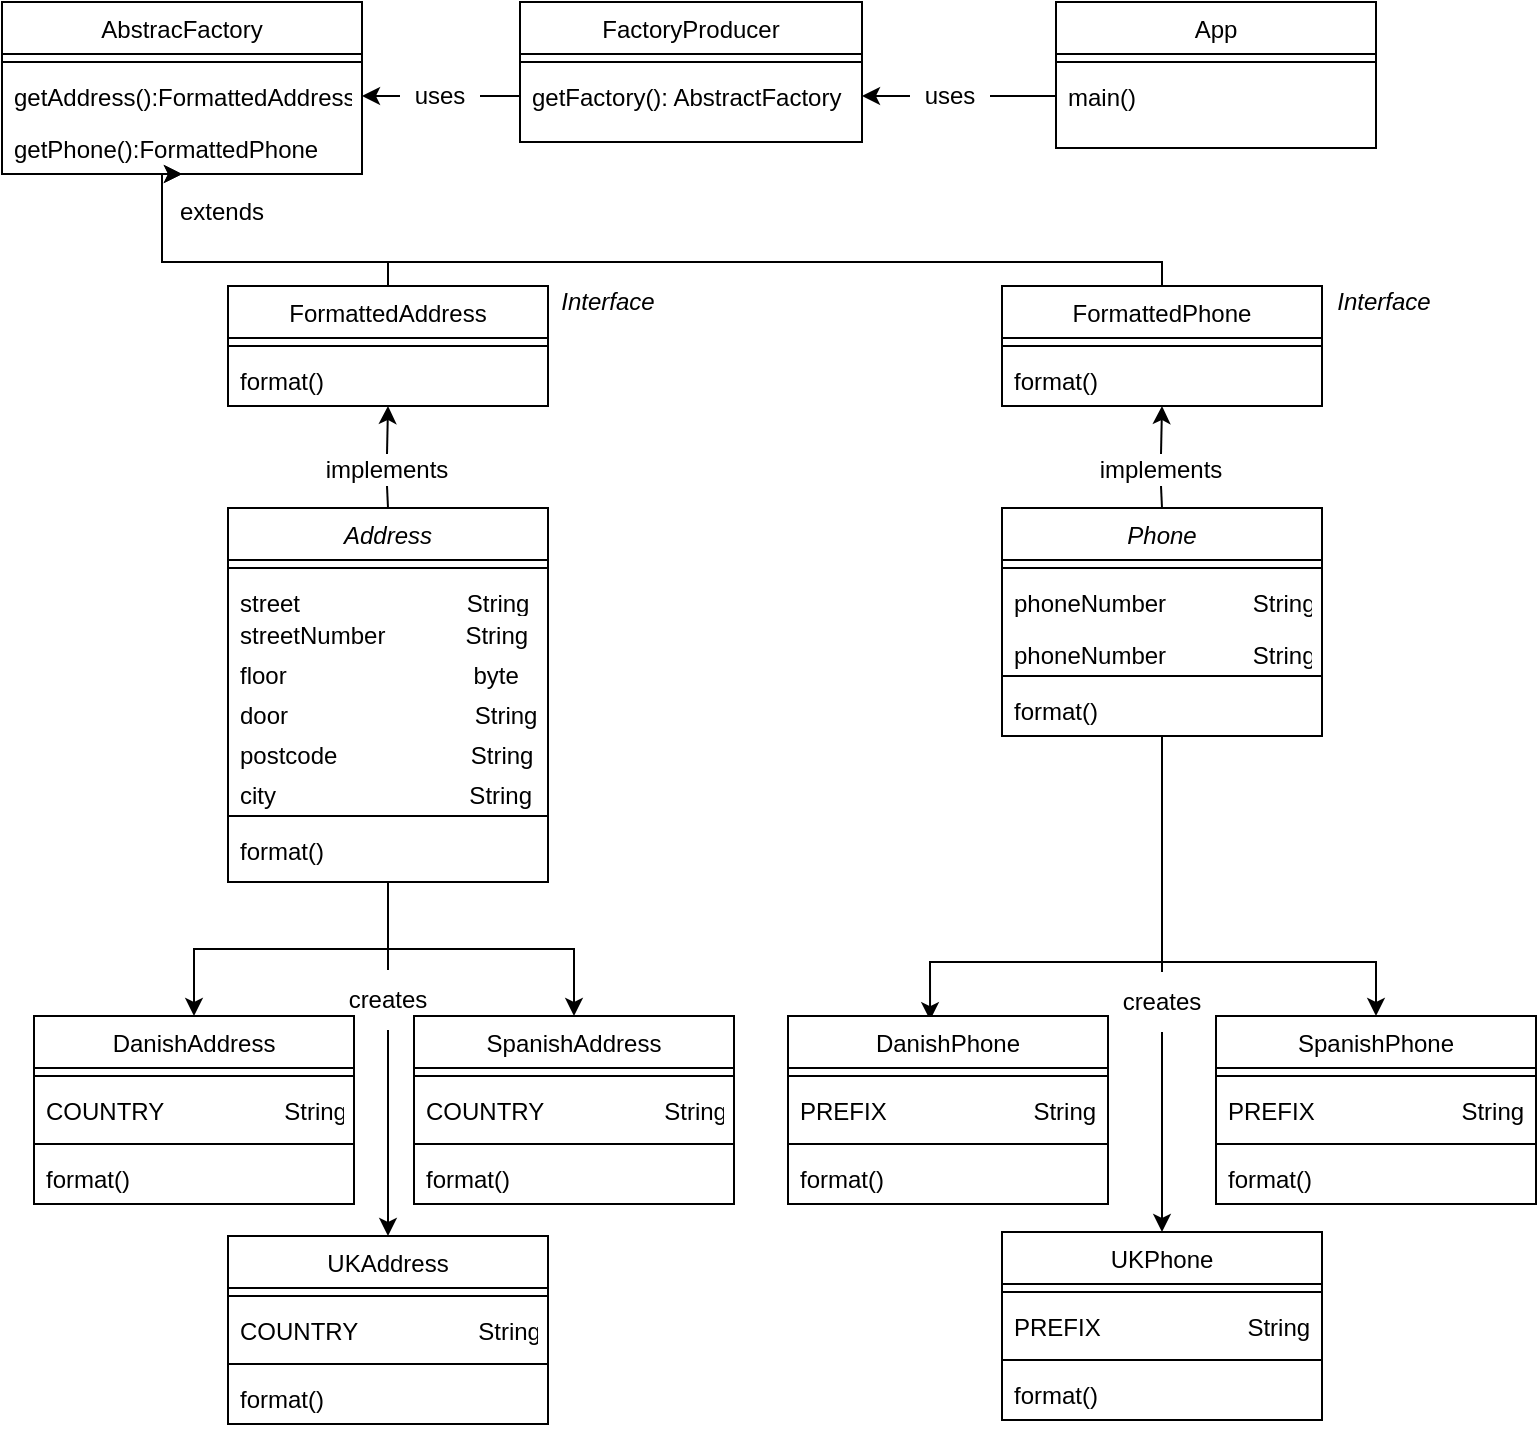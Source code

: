 <mxfile version="20.8.16" type="github">
  <diagram id="C5RBs43oDa-KdzZeNtuy" name="Page-1">
    <mxGraphModel dx="1290" dy="558" grid="1" gridSize="10" guides="1" tooltips="1" connect="1" arrows="1" fold="1" page="1" pageScale="1" pageWidth="827" pageHeight="1169" math="0" shadow="0">
      <root>
        <mxCell id="WIyWlLk6GJQsqaUBKTNV-0" />
        <mxCell id="WIyWlLk6GJQsqaUBKTNV-1" parent="WIyWlLk6GJQsqaUBKTNV-0" />
        <mxCell id="VVdbCTvKFLDNItmU_3aM-0" style="edgeStyle=orthogonalEdgeStyle;rounded=0;orthogonalLoop=1;jettySize=auto;html=1;exitX=0.5;exitY=0;exitDx=0;exitDy=0;entryX=0.5;entryY=1;entryDx=0;entryDy=0;startArrow=none;" edge="1" parent="WIyWlLk6GJQsqaUBKTNV-1" source="N0Rr1833bAhoFShl_62G-178" target="N0Rr1833bAhoFShl_62G-128">
          <mxGeometry relative="1" as="geometry" />
        </mxCell>
        <mxCell id="VVdbCTvKFLDNItmU_3aM-15" style="edgeStyle=orthogonalEdgeStyle;rounded=0;orthogonalLoop=1;jettySize=auto;html=1;exitX=0.5;exitY=1;exitDx=0;exitDy=0;entryX=0.5;entryY=0;entryDx=0;entryDy=0;" edge="1" parent="WIyWlLk6GJQsqaUBKTNV-1" source="zkfFHV4jXpPFQw0GAbJ--0" target="N0Rr1833bAhoFShl_62G-11">
          <mxGeometry relative="1" as="geometry" />
        </mxCell>
        <mxCell id="VVdbCTvKFLDNItmU_3aM-16" style="edgeStyle=orthogonalEdgeStyle;rounded=0;orthogonalLoop=1;jettySize=auto;html=1;exitX=0.5;exitY=1;exitDx=0;exitDy=0;entryX=0.5;entryY=0;entryDx=0;entryDy=0;startArrow=none;" edge="1" parent="WIyWlLk6GJQsqaUBKTNV-1" source="VVdbCTvKFLDNItmU_3aM-19" target="N0Rr1833bAhoFShl_62G-14">
          <mxGeometry relative="1" as="geometry" />
        </mxCell>
        <mxCell id="VVdbCTvKFLDNItmU_3aM-18" style="edgeStyle=orthogonalEdgeStyle;rounded=0;orthogonalLoop=1;jettySize=auto;html=1;exitX=0.5;exitY=1;exitDx=0;exitDy=0;entryX=0.5;entryY=0;entryDx=0;entryDy=0;" edge="1" parent="WIyWlLk6GJQsqaUBKTNV-1" source="zkfFHV4jXpPFQw0GAbJ--0" target="zkfFHV4jXpPFQw0GAbJ--6">
          <mxGeometry relative="1" as="geometry" />
        </mxCell>
        <mxCell id="zkfFHV4jXpPFQw0GAbJ--0" value="Address" style="swimlane;fontStyle=2;align=center;verticalAlign=top;childLayout=stackLayout;horizontal=1;startSize=26;horizontalStack=0;resizeParent=1;resizeLast=0;collapsible=1;marginBottom=0;rounded=0;shadow=0;strokeWidth=1;" parent="WIyWlLk6GJQsqaUBKTNV-1" vertex="1">
          <mxGeometry x="133" y="483" width="160" height="187" as="geometry">
            <mxRectangle x="230" y="140" width="160" height="26" as="alternateBounds" />
          </mxGeometry>
        </mxCell>
        <mxCell id="zkfFHV4jXpPFQw0GAbJ--4" value="" style="line;html=1;strokeWidth=1;align=left;verticalAlign=middle;spacingTop=-1;spacingLeft=3;spacingRight=3;rotatable=0;labelPosition=right;points=[];portConstraint=eastwest;" parent="zkfFHV4jXpPFQw0GAbJ--0" vertex="1">
          <mxGeometry y="26" width="160" height="8" as="geometry" />
        </mxCell>
        <mxCell id="N0Rr1833bAhoFShl_62G-4" value="street                         String" style="text;align=left;verticalAlign=top;spacingLeft=4;spacingRight=4;overflow=hidden;rotatable=0;points=[[0,0.5],[1,0.5]];portConstraint=eastwest;" parent="zkfFHV4jXpPFQw0GAbJ--0" vertex="1">
          <mxGeometry y="34" width="160" height="16" as="geometry" />
        </mxCell>
        <mxCell id="N0Rr1833bAhoFShl_62G-5" value="streetNumber            String" style="text;align=left;verticalAlign=top;spacingLeft=4;spacingRight=4;overflow=hidden;rotatable=0;points=[[0,0.5],[1,0.5]];portConstraint=eastwest;rounded=0;shadow=0;html=0;" parent="zkfFHV4jXpPFQw0GAbJ--0" vertex="1">
          <mxGeometry y="50" width="160" height="20" as="geometry" />
        </mxCell>
        <mxCell id="N0Rr1833bAhoFShl_62G-6" value="floor                            byte" style="text;align=left;verticalAlign=top;spacingLeft=4;spacingRight=4;overflow=hidden;rotatable=0;points=[[0,0.5],[1,0.5]];portConstraint=eastwest;rounded=0;shadow=0;html=0;" parent="zkfFHV4jXpPFQw0GAbJ--0" vertex="1">
          <mxGeometry y="70" width="160" height="20" as="geometry" />
        </mxCell>
        <mxCell id="N0Rr1833bAhoFShl_62G-7" value="door                            String" style="text;align=left;verticalAlign=top;spacingLeft=4;spacingRight=4;overflow=hidden;rotatable=0;points=[[0,0.5],[1,0.5]];portConstraint=eastwest;rounded=0;shadow=0;html=0;" parent="zkfFHV4jXpPFQw0GAbJ--0" vertex="1">
          <mxGeometry y="90" width="160" height="20" as="geometry" />
        </mxCell>
        <mxCell id="N0Rr1833bAhoFShl_62G-8" value="postcode                    String" style="text;align=left;verticalAlign=top;spacingLeft=4;spacingRight=4;overflow=hidden;rotatable=0;points=[[0,0.5],[1,0.5]];portConstraint=eastwest;rounded=0;shadow=0;html=0;" parent="zkfFHV4jXpPFQw0GAbJ--0" vertex="1">
          <mxGeometry y="110" width="160" height="20" as="geometry" />
        </mxCell>
        <mxCell id="N0Rr1833bAhoFShl_62G-3" value="city                             String" style="text;align=left;verticalAlign=top;spacingLeft=4;spacingRight=4;overflow=hidden;rotatable=0;points=[[0,0.5],[1,0.5]];portConstraint=eastwest;rounded=0;shadow=0;html=0;" parent="zkfFHV4jXpPFQw0GAbJ--0" vertex="1">
          <mxGeometry y="130" width="160" height="20" as="geometry" />
        </mxCell>
        <mxCell id="N0Rr1833bAhoFShl_62G-144" value="" style="line;strokeWidth=1;fillColor=none;align=left;verticalAlign=middle;spacingTop=-1;spacingLeft=3;spacingRight=3;rotatable=0;labelPosition=right;points=[];portConstraint=eastwest;strokeColor=inherit;rounded=0;shadow=0;fontFamily=Helvetica;fontSize=12;fontColor=default;startSize=26;" parent="zkfFHV4jXpPFQw0GAbJ--0" vertex="1">
          <mxGeometry y="150" width="160" height="8" as="geometry" />
        </mxCell>
        <mxCell id="VVdbCTvKFLDNItmU_3aM-33" value="format()" style="text;align=left;verticalAlign=top;spacingLeft=4;spacingRight=4;overflow=hidden;rotatable=0;points=[[0,0.5],[1,0.5]];portConstraint=eastwest;rounded=0;shadow=0;html=0;" vertex="1" parent="zkfFHV4jXpPFQw0GAbJ--0">
          <mxGeometry y="158" width="160" height="26" as="geometry" />
        </mxCell>
        <mxCell id="zkfFHV4jXpPFQw0GAbJ--6" value="DanishAddress" style="swimlane;fontStyle=0;align=center;verticalAlign=top;childLayout=stackLayout;horizontal=1;startSize=26;horizontalStack=0;resizeParent=1;resizeLast=0;collapsible=1;marginBottom=0;rounded=0;shadow=0;strokeWidth=1;" parent="WIyWlLk6GJQsqaUBKTNV-1" vertex="1">
          <mxGeometry x="36" y="737" width="160" height="94" as="geometry">
            <mxRectangle x="130" y="380" width="160" height="26" as="alternateBounds" />
          </mxGeometry>
        </mxCell>
        <mxCell id="zkfFHV4jXpPFQw0GAbJ--9" value="" style="line;html=1;strokeWidth=1;align=left;verticalAlign=middle;spacingTop=-1;spacingLeft=3;spacingRight=3;rotatable=0;labelPosition=right;points=[];portConstraint=eastwest;" parent="zkfFHV4jXpPFQw0GAbJ--6" vertex="1">
          <mxGeometry y="26" width="160" height="8" as="geometry" />
        </mxCell>
        <mxCell id="N0Rr1833bAhoFShl_62G-9" value="COUNTRY                  String" style="text;align=left;verticalAlign=top;spacingLeft=4;spacingRight=4;overflow=hidden;rotatable=0;points=[[0,0.5],[1,0.5]];portConstraint=eastwest;rounded=0;shadow=0;html=0;" parent="zkfFHV4jXpPFQw0GAbJ--6" vertex="1">
          <mxGeometry y="34" width="160" height="26" as="geometry" />
        </mxCell>
        <mxCell id="N0Rr1833bAhoFShl_62G-145" value="" style="line;strokeWidth=1;fillColor=none;align=left;verticalAlign=middle;spacingTop=-1;spacingLeft=3;spacingRight=3;rotatable=0;labelPosition=right;points=[];portConstraint=eastwest;strokeColor=inherit;rounded=0;shadow=0;fontFamily=Helvetica;fontSize=12;fontColor=default;startSize=26;" parent="zkfFHV4jXpPFQw0GAbJ--6" vertex="1">
          <mxGeometry y="60" width="160" height="8" as="geometry" />
        </mxCell>
        <mxCell id="VVdbCTvKFLDNItmU_3aM-21" value="format()" style="text;align=left;verticalAlign=top;spacingLeft=4;spacingRight=4;overflow=hidden;rotatable=0;points=[[0,0.5],[1,0.5]];portConstraint=eastwest;rounded=0;shadow=0;html=0;" vertex="1" parent="zkfFHV4jXpPFQw0GAbJ--6">
          <mxGeometry y="68" width="160" height="26" as="geometry" />
        </mxCell>
        <mxCell id="N0Rr1833bAhoFShl_62G-11" value="SpanishAddress" style="swimlane;fontStyle=0;align=center;verticalAlign=top;childLayout=stackLayout;horizontal=1;startSize=26;horizontalStack=0;resizeParent=1;resizeLast=0;collapsible=1;marginBottom=0;rounded=0;shadow=0;strokeWidth=1;" parent="WIyWlLk6GJQsqaUBKTNV-1" vertex="1">
          <mxGeometry x="226" y="737" width="160" height="94" as="geometry">
            <mxRectangle x="130" y="380" width="160" height="26" as="alternateBounds" />
          </mxGeometry>
        </mxCell>
        <mxCell id="N0Rr1833bAhoFShl_62G-12" value="" style="line;html=1;strokeWidth=1;align=left;verticalAlign=middle;spacingTop=-1;spacingLeft=3;spacingRight=3;rotatable=0;labelPosition=right;points=[];portConstraint=eastwest;" parent="N0Rr1833bAhoFShl_62G-11" vertex="1">
          <mxGeometry y="26" width="160" height="8" as="geometry" />
        </mxCell>
        <mxCell id="N0Rr1833bAhoFShl_62G-13" value="COUNTRY                  String" style="text;align=left;verticalAlign=top;spacingLeft=4;spacingRight=4;overflow=hidden;rotatable=0;points=[[0,0.5],[1,0.5]];portConstraint=eastwest;rounded=0;shadow=0;html=0;" parent="N0Rr1833bAhoFShl_62G-11" vertex="1">
          <mxGeometry y="34" width="160" height="26" as="geometry" />
        </mxCell>
        <mxCell id="N0Rr1833bAhoFShl_62G-147" value="" style="line;strokeWidth=1;fillColor=none;align=left;verticalAlign=middle;spacingTop=-1;spacingLeft=3;spacingRight=3;rotatable=0;labelPosition=right;points=[];portConstraint=eastwest;strokeColor=inherit;rounded=0;shadow=0;fontFamily=Helvetica;fontSize=12;fontColor=default;startSize=26;" parent="N0Rr1833bAhoFShl_62G-11" vertex="1">
          <mxGeometry y="60" width="160" height="8" as="geometry" />
        </mxCell>
        <mxCell id="VVdbCTvKFLDNItmU_3aM-29" value="format()" style="text;align=left;verticalAlign=top;spacingLeft=4;spacingRight=4;overflow=hidden;rotatable=0;points=[[0,0.5],[1,0.5]];portConstraint=eastwest;rounded=0;shadow=0;html=0;" vertex="1" parent="N0Rr1833bAhoFShl_62G-11">
          <mxGeometry y="68" width="160" height="26" as="geometry" />
        </mxCell>
        <mxCell id="N0Rr1833bAhoFShl_62G-14" value="UKAddress" style="swimlane;fontStyle=0;align=center;verticalAlign=top;childLayout=stackLayout;horizontal=1;startSize=26;horizontalStack=0;resizeParent=1;resizeLast=0;collapsible=1;marginBottom=0;rounded=0;shadow=0;strokeWidth=1;" parent="WIyWlLk6GJQsqaUBKTNV-1" vertex="1">
          <mxGeometry x="133" y="847" width="160" height="94" as="geometry">
            <mxRectangle x="130" y="380" width="160" height="26" as="alternateBounds" />
          </mxGeometry>
        </mxCell>
        <mxCell id="N0Rr1833bAhoFShl_62G-15" value="" style="line;html=1;strokeWidth=1;align=left;verticalAlign=middle;spacingTop=-1;spacingLeft=3;spacingRight=3;rotatable=0;labelPosition=right;points=[];portConstraint=eastwest;" parent="N0Rr1833bAhoFShl_62G-14" vertex="1">
          <mxGeometry y="26" width="160" height="8" as="geometry" />
        </mxCell>
        <mxCell id="N0Rr1833bAhoFShl_62G-16" value="COUNTRY                  String" style="text;align=left;verticalAlign=top;spacingLeft=4;spacingRight=4;overflow=hidden;rotatable=0;points=[[0,0.5],[1,0.5]];portConstraint=eastwest;rounded=0;shadow=0;html=0;" parent="N0Rr1833bAhoFShl_62G-14" vertex="1">
          <mxGeometry y="34" width="160" height="26" as="geometry" />
        </mxCell>
        <mxCell id="N0Rr1833bAhoFShl_62G-146" value="" style="line;strokeWidth=1;fillColor=none;align=left;verticalAlign=middle;spacingTop=-1;spacingLeft=3;spacingRight=3;rotatable=0;labelPosition=right;points=[];portConstraint=eastwest;strokeColor=inherit;rounded=0;shadow=0;fontFamily=Helvetica;fontSize=12;fontColor=default;startSize=26;" parent="N0Rr1833bAhoFShl_62G-14" vertex="1">
          <mxGeometry y="60" width="160" height="8" as="geometry" />
        </mxCell>
        <mxCell id="VVdbCTvKFLDNItmU_3aM-28" value="format()" style="text;align=left;verticalAlign=top;spacingLeft=4;spacingRight=4;overflow=hidden;rotatable=0;points=[[0,0.5],[1,0.5]];portConstraint=eastwest;rounded=0;shadow=0;html=0;" vertex="1" parent="N0Rr1833bAhoFShl_62G-14">
          <mxGeometry y="68" width="160" height="26" as="geometry" />
        </mxCell>
        <mxCell id="VVdbCTvKFLDNItmU_3aM-4" style="edgeStyle=orthogonalEdgeStyle;rounded=0;orthogonalLoop=1;jettySize=auto;html=1;exitX=0.5;exitY=0;exitDx=0;exitDy=0;entryX=0.5;entryY=1;entryDx=0;entryDy=0;startArrow=none;" edge="1" parent="WIyWlLk6GJQsqaUBKTNV-1" source="VVdbCTvKFLDNItmU_3aM-3" target="N0Rr1833bAhoFShl_62G-132">
          <mxGeometry relative="1" as="geometry" />
        </mxCell>
        <mxCell id="VVdbCTvKFLDNItmU_3aM-7" style="edgeStyle=orthogonalEdgeStyle;rounded=0;orthogonalLoop=1;jettySize=auto;html=1;exitX=0.5;exitY=1;exitDx=0;exitDy=0;entryX=0.5;entryY=0;entryDx=0;entryDy=0;" edge="1" parent="WIyWlLk6GJQsqaUBKTNV-1" source="N0Rr1833bAhoFShl_62G-18" target="N0Rr1833bAhoFShl_62G-31">
          <mxGeometry relative="1" as="geometry">
            <Array as="points">
              <mxPoint x="600" y="710" />
              <mxPoint x="707" y="710" />
            </Array>
          </mxGeometry>
        </mxCell>
        <mxCell id="VVdbCTvKFLDNItmU_3aM-11" style="edgeStyle=orthogonalEdgeStyle;rounded=0;orthogonalLoop=1;jettySize=auto;html=1;exitX=0.5;exitY=1;exitDx=0;exitDy=0;entryX=0.5;entryY=0;entryDx=0;entryDy=0;startArrow=none;" edge="1" parent="WIyWlLk6GJQsqaUBKTNV-1" source="VVdbCTvKFLDNItmU_3aM-13" target="N0Rr1833bAhoFShl_62G-34">
          <mxGeometry relative="1" as="geometry" />
        </mxCell>
        <mxCell id="VVdbCTvKFLDNItmU_3aM-12" style="edgeStyle=orthogonalEdgeStyle;rounded=0;orthogonalLoop=1;jettySize=auto;html=1;exitX=0.5;exitY=1;exitDx=0;exitDy=0;entryX=0.444;entryY=0.022;entryDx=0;entryDy=0;entryPerimeter=0;" edge="1" parent="WIyWlLk6GJQsqaUBKTNV-1" source="N0Rr1833bAhoFShl_62G-18" target="N0Rr1833bAhoFShl_62G-26">
          <mxGeometry relative="1" as="geometry">
            <Array as="points">
              <mxPoint x="600" y="710" />
              <mxPoint x="484" y="710" />
            </Array>
          </mxGeometry>
        </mxCell>
        <mxCell id="N0Rr1833bAhoFShl_62G-18" value="Phone" style="swimlane;fontStyle=2;align=center;verticalAlign=top;childLayout=stackLayout;horizontal=1;startSize=26;horizontalStack=0;resizeParent=1;resizeLast=0;collapsible=1;marginBottom=0;rounded=0;shadow=0;strokeWidth=1;" parent="WIyWlLk6GJQsqaUBKTNV-1" vertex="1">
          <mxGeometry x="520" y="483" width="160" height="114" as="geometry">
            <mxRectangle x="230" y="140" width="160" height="26" as="alternateBounds" />
          </mxGeometry>
        </mxCell>
        <mxCell id="N0Rr1833bAhoFShl_62G-19" value="" style="line;html=1;strokeWidth=1;align=left;verticalAlign=middle;spacingTop=-1;spacingLeft=3;spacingRight=3;rotatable=0;labelPosition=right;points=[];portConstraint=eastwest;" parent="N0Rr1833bAhoFShl_62G-18" vertex="1">
          <mxGeometry y="26" width="160" height="8" as="geometry" />
        </mxCell>
        <mxCell id="Nwq9FjlAu7jAuRkh45nX-16" value="phoneNumber             String" style="text;align=left;verticalAlign=top;spacingLeft=4;spacingRight=4;overflow=hidden;rotatable=0;points=[[0,0.5],[1,0.5]];portConstraint=eastwest;" parent="N0Rr1833bAhoFShl_62G-18" vertex="1">
          <mxGeometry y="34" width="160" height="26" as="geometry" />
        </mxCell>
        <mxCell id="N0Rr1833bAhoFShl_62G-20" value="phoneNumber             String" style="text;align=left;verticalAlign=top;spacingLeft=4;spacingRight=4;overflow=hidden;rotatable=0;points=[[0,0.5],[1,0.5]];portConstraint=eastwest;" parent="N0Rr1833bAhoFShl_62G-18" vertex="1">
          <mxGeometry y="60" width="160" height="20" as="geometry" />
        </mxCell>
        <mxCell id="VVdbCTvKFLDNItmU_3aM-35" value="" style="line;strokeWidth=1;fillColor=none;align=left;verticalAlign=middle;spacingTop=-1;spacingLeft=3;spacingRight=3;rotatable=0;labelPosition=right;points=[];portConstraint=eastwest;strokeColor=inherit;rounded=0;shadow=0;fontFamily=Helvetica;fontSize=12;fontColor=default;startSize=26;" vertex="1" parent="N0Rr1833bAhoFShl_62G-18">
          <mxGeometry y="80" width="160" height="8" as="geometry" />
        </mxCell>
        <mxCell id="VVdbCTvKFLDNItmU_3aM-34" value="format()" style="text;align=left;verticalAlign=top;spacingLeft=4;spacingRight=4;overflow=hidden;rotatable=0;points=[[0,0.5],[1,0.5]];portConstraint=eastwest;rounded=0;shadow=0;html=0;" vertex="1" parent="N0Rr1833bAhoFShl_62G-18">
          <mxGeometry y="88" width="160" height="22" as="geometry" />
        </mxCell>
        <mxCell id="N0Rr1833bAhoFShl_62G-26" value="DanishPhone" style="swimlane;fontStyle=0;align=center;verticalAlign=top;childLayout=stackLayout;horizontal=1;startSize=26;horizontalStack=0;resizeParent=1;resizeLast=0;collapsible=1;marginBottom=0;rounded=0;shadow=0;strokeWidth=1;" parent="WIyWlLk6GJQsqaUBKTNV-1" vertex="1">
          <mxGeometry x="413" y="737" width="160" height="94" as="geometry">
            <mxRectangle x="130" y="380" width="160" height="26" as="alternateBounds" />
          </mxGeometry>
        </mxCell>
        <mxCell id="N0Rr1833bAhoFShl_62G-149" value="" style="line;strokeWidth=1;fillColor=none;align=left;verticalAlign=middle;spacingTop=-1;spacingLeft=3;spacingRight=3;rotatable=0;labelPosition=right;points=[];portConstraint=eastwest;strokeColor=inherit;rounded=0;shadow=0;fontFamily=Helvetica;fontSize=12;fontColor=default;startSize=26;" parent="N0Rr1833bAhoFShl_62G-26" vertex="1">
          <mxGeometry y="26" width="160" height="8" as="geometry" />
        </mxCell>
        <mxCell id="N0Rr1833bAhoFShl_62G-28" value="PREFIX                       String    " style="text;align=left;verticalAlign=top;spacingLeft=4;spacingRight=4;overflow=hidden;rotatable=0;points=[[0,0.5],[1,0.5]];portConstraint=eastwest;rounded=0;shadow=0;html=0;" parent="N0Rr1833bAhoFShl_62G-26" vertex="1">
          <mxGeometry y="34" width="160" height="26" as="geometry" />
        </mxCell>
        <mxCell id="N0Rr1833bAhoFShl_62G-27" value="" style="line;html=1;strokeWidth=1;align=left;verticalAlign=middle;spacingTop=-1;spacingLeft=3;spacingRight=3;rotatable=0;labelPosition=right;points=[];portConstraint=eastwest;" parent="N0Rr1833bAhoFShl_62G-26" vertex="1">
          <mxGeometry y="60" width="160" height="8" as="geometry" />
        </mxCell>
        <mxCell id="VVdbCTvKFLDNItmU_3aM-30" value="format()" style="text;align=left;verticalAlign=top;spacingLeft=4;spacingRight=4;overflow=hidden;rotatable=0;points=[[0,0.5],[1,0.5]];portConstraint=eastwest;rounded=0;shadow=0;html=0;" vertex="1" parent="N0Rr1833bAhoFShl_62G-26">
          <mxGeometry y="68" width="160" height="26" as="geometry" />
        </mxCell>
        <mxCell id="N0Rr1833bAhoFShl_62G-31" value="SpanishPhone" style="swimlane;fontStyle=0;align=center;verticalAlign=top;childLayout=stackLayout;horizontal=1;startSize=26;horizontalStack=0;resizeParent=1;resizeLast=0;collapsible=1;marginBottom=0;rounded=0;shadow=0;strokeWidth=1;" parent="WIyWlLk6GJQsqaUBKTNV-1" vertex="1">
          <mxGeometry x="627" y="737" width="160" height="94" as="geometry">
            <mxRectangle x="130" y="380" width="160" height="26" as="alternateBounds" />
          </mxGeometry>
        </mxCell>
        <mxCell id="N0Rr1833bAhoFShl_62G-32" value="" style="line;html=1;strokeWidth=1;align=left;verticalAlign=middle;spacingTop=-1;spacingLeft=3;spacingRight=3;rotatable=0;labelPosition=right;points=[];portConstraint=eastwest;" parent="N0Rr1833bAhoFShl_62G-31" vertex="1">
          <mxGeometry y="26" width="160" height="8" as="geometry" />
        </mxCell>
        <mxCell id="N0Rr1833bAhoFShl_62G-40" value="PREFIX                       String    " style="text;align=left;verticalAlign=top;spacingLeft=4;spacingRight=4;overflow=hidden;rotatable=0;points=[[0,0.5],[1,0.5]];portConstraint=eastwest;rounded=0;shadow=0;html=0;" parent="N0Rr1833bAhoFShl_62G-31" vertex="1">
          <mxGeometry y="34" width="160" height="26" as="geometry" />
        </mxCell>
        <mxCell id="N0Rr1833bAhoFShl_62G-151" value="" style="line;strokeWidth=1;fillColor=none;align=left;verticalAlign=middle;spacingTop=-1;spacingLeft=3;spacingRight=3;rotatable=0;labelPosition=right;points=[];portConstraint=eastwest;strokeColor=inherit;rounded=0;shadow=0;fontFamily=Helvetica;fontSize=12;fontColor=default;startSize=26;" parent="N0Rr1833bAhoFShl_62G-31" vertex="1">
          <mxGeometry y="60" width="160" height="8" as="geometry" />
        </mxCell>
        <mxCell id="VVdbCTvKFLDNItmU_3aM-32" value="format()" style="text;align=left;verticalAlign=top;spacingLeft=4;spacingRight=4;overflow=hidden;rotatable=0;points=[[0,0.5],[1,0.5]];portConstraint=eastwest;rounded=0;shadow=0;html=0;" vertex="1" parent="N0Rr1833bAhoFShl_62G-31">
          <mxGeometry y="68" width="160" height="26" as="geometry" />
        </mxCell>
        <mxCell id="N0Rr1833bAhoFShl_62G-34" value="UKPhone" style="swimlane;fontStyle=0;align=center;verticalAlign=top;childLayout=stackLayout;horizontal=1;startSize=26;horizontalStack=0;resizeParent=1;resizeLast=0;collapsible=1;marginBottom=0;rounded=0;shadow=0;strokeWidth=1;" parent="WIyWlLk6GJQsqaUBKTNV-1" vertex="1">
          <mxGeometry x="520" y="845" width="160" height="94" as="geometry">
            <mxRectangle x="130" y="380" width="160" height="26" as="alternateBounds" />
          </mxGeometry>
        </mxCell>
        <mxCell id="N0Rr1833bAhoFShl_62G-35" value="" style="line;html=1;strokeWidth=1;align=left;verticalAlign=middle;spacingTop=-1;spacingLeft=3;spacingRight=3;rotatable=0;labelPosition=right;points=[];portConstraint=eastwest;" parent="N0Rr1833bAhoFShl_62G-34" vertex="1">
          <mxGeometry y="26" width="160" height="8" as="geometry" />
        </mxCell>
        <mxCell id="N0Rr1833bAhoFShl_62G-39" value="PREFIX                       String    " style="text;align=left;verticalAlign=top;spacingLeft=4;spacingRight=4;overflow=hidden;rotatable=0;points=[[0,0.5],[1,0.5]];portConstraint=eastwest;rounded=0;shadow=0;html=0;" parent="N0Rr1833bAhoFShl_62G-34" vertex="1">
          <mxGeometry y="34" width="160" height="26" as="geometry" />
        </mxCell>
        <mxCell id="N0Rr1833bAhoFShl_62G-150" value="" style="line;strokeWidth=1;fillColor=none;align=left;verticalAlign=middle;spacingTop=-1;spacingLeft=3;spacingRight=3;rotatable=0;labelPosition=right;points=[];portConstraint=eastwest;strokeColor=inherit;rounded=0;shadow=0;fontFamily=Helvetica;fontSize=12;fontColor=default;startSize=26;" parent="N0Rr1833bAhoFShl_62G-34" vertex="1">
          <mxGeometry y="60" width="160" height="8" as="geometry" />
        </mxCell>
        <mxCell id="VVdbCTvKFLDNItmU_3aM-31" value="format()" style="text;align=left;verticalAlign=top;spacingLeft=4;spacingRight=4;overflow=hidden;rotatable=0;points=[[0,0.5],[1,0.5]];portConstraint=eastwest;rounded=0;shadow=0;html=0;" vertex="1" parent="N0Rr1833bAhoFShl_62G-34">
          <mxGeometry y="68" width="160" height="26" as="geometry" />
        </mxCell>
        <mxCell id="N0Rr1833bAhoFShl_62G-115" value="App" style="swimlane;fontStyle=0;align=center;verticalAlign=top;childLayout=stackLayout;horizontal=1;startSize=26;horizontalStack=0;resizeParent=1;resizeLast=0;collapsible=1;marginBottom=0;rounded=0;shadow=0;strokeWidth=1;" parent="WIyWlLk6GJQsqaUBKTNV-1" vertex="1">
          <mxGeometry x="547" y="230" width="160" height="73" as="geometry">
            <mxRectangle x="130" y="380" width="160" height="26" as="alternateBounds" />
          </mxGeometry>
        </mxCell>
        <mxCell id="N0Rr1833bAhoFShl_62G-116" value="" style="line;html=1;strokeWidth=1;align=left;verticalAlign=middle;spacingTop=-1;spacingLeft=3;spacingRight=3;rotatable=0;labelPosition=right;points=[];portConstraint=eastwest;" parent="N0Rr1833bAhoFShl_62G-115" vertex="1">
          <mxGeometry y="26" width="160" height="8" as="geometry" />
        </mxCell>
        <mxCell id="N0Rr1833bAhoFShl_62G-117" value="main()" style="text;align=left;verticalAlign=top;spacingLeft=4;spacingRight=4;overflow=hidden;rotatable=0;points=[[0,0.5],[1,0.5]];portConstraint=eastwest;rounded=0;shadow=0;html=0;" parent="N0Rr1833bAhoFShl_62G-115" vertex="1">
          <mxGeometry y="34" width="160" height="26" as="geometry" />
        </mxCell>
        <mxCell id="N0Rr1833bAhoFShl_62G-155" style="edgeStyle=orthogonalEdgeStyle;rounded=0;orthogonalLoop=1;jettySize=auto;html=1;exitX=0.5;exitY=0;exitDx=0;exitDy=0;entryX=0.5;entryY=1;entryDx=0;entryDy=0;fontFamily=Helvetica;fontSize=12;fontColor=default;startSize=26;" parent="WIyWlLk6GJQsqaUBKTNV-1" source="N0Rr1833bAhoFShl_62G-128" target="N0Rr1833bAhoFShl_62G-136" edge="1">
          <mxGeometry relative="1" as="geometry">
            <Array as="points">
              <mxPoint x="213" y="360" />
              <mxPoint x="100" y="360" />
            </Array>
            <mxPoint x="130" y="338" as="targetPoint" />
          </mxGeometry>
        </mxCell>
        <mxCell id="N0Rr1833bAhoFShl_62G-128" value="FormattedAddress" style="swimlane;fontStyle=0;align=center;verticalAlign=top;childLayout=stackLayout;horizontal=1;startSize=26;horizontalStack=0;resizeParent=1;resizeLast=0;collapsible=1;marginBottom=0;rounded=0;shadow=0;strokeWidth=1;" parent="WIyWlLk6GJQsqaUBKTNV-1" vertex="1">
          <mxGeometry x="133" y="372" width="160" height="60" as="geometry">
            <mxRectangle x="130" y="380" width="160" height="26" as="alternateBounds" />
          </mxGeometry>
        </mxCell>
        <mxCell id="N0Rr1833bAhoFShl_62G-129" value="" style="line;html=1;strokeWidth=1;align=left;verticalAlign=middle;spacingTop=-1;spacingLeft=3;spacingRight=3;rotatable=0;labelPosition=right;points=[];portConstraint=eastwest;" parent="N0Rr1833bAhoFShl_62G-128" vertex="1">
          <mxGeometry y="26" width="160" height="8" as="geometry" />
        </mxCell>
        <mxCell id="N0Rr1833bAhoFShl_62G-130" value="format()" style="text;align=left;verticalAlign=top;spacingLeft=4;spacingRight=4;overflow=hidden;rotatable=0;points=[[0,0.5],[1,0.5]];portConstraint=eastwest;rounded=0;shadow=0;html=0;" parent="N0Rr1833bAhoFShl_62G-128" vertex="1">
          <mxGeometry y="34" width="160" height="26" as="geometry" />
        </mxCell>
        <mxCell id="N0Rr1833bAhoFShl_62G-156" style="edgeStyle=orthogonalEdgeStyle;rounded=0;orthogonalLoop=1;jettySize=auto;html=1;exitX=0.5;exitY=0;exitDx=0;exitDy=0;fontFamily=Helvetica;fontSize=12;fontColor=default;startSize=26;entryX=0.5;entryY=1;entryDx=0;entryDy=0;" parent="WIyWlLk6GJQsqaUBKTNV-1" source="N0Rr1833bAhoFShl_62G-132" target="N0Rr1833bAhoFShl_62G-136" edge="1">
          <mxGeometry relative="1" as="geometry">
            <Array as="points">
              <mxPoint x="600" y="360" />
              <mxPoint x="100" y="360" />
            </Array>
            <mxPoint x="90" y="270" as="targetPoint" />
          </mxGeometry>
        </mxCell>
        <mxCell id="N0Rr1833bAhoFShl_62G-132" value="FormattedPhone" style="swimlane;fontStyle=0;align=center;verticalAlign=top;childLayout=stackLayout;horizontal=1;startSize=26;horizontalStack=0;resizeParent=1;resizeLast=0;collapsible=1;marginBottom=0;rounded=0;shadow=0;strokeWidth=1;" parent="WIyWlLk6GJQsqaUBKTNV-1" vertex="1">
          <mxGeometry x="520" y="372" width="160" height="60" as="geometry">
            <mxRectangle x="130" y="380" width="160" height="26" as="alternateBounds" />
          </mxGeometry>
        </mxCell>
        <mxCell id="N0Rr1833bAhoFShl_62G-133" value="" style="line;html=1;strokeWidth=1;align=left;verticalAlign=middle;spacingTop=-1;spacingLeft=3;spacingRight=3;rotatable=0;labelPosition=right;points=[];portConstraint=eastwest;" parent="N0Rr1833bAhoFShl_62G-132" vertex="1">
          <mxGeometry y="26" width="160" height="8" as="geometry" />
        </mxCell>
        <mxCell id="VVdbCTvKFLDNItmU_3aM-36" value="format()" style="text;align=left;verticalAlign=top;spacingLeft=4;spacingRight=4;overflow=hidden;rotatable=0;points=[[0,0.5],[1,0.5]];portConstraint=eastwest;rounded=0;shadow=0;html=0;" vertex="1" parent="N0Rr1833bAhoFShl_62G-132">
          <mxGeometry y="34" width="160" height="26" as="geometry" />
        </mxCell>
        <mxCell id="N0Rr1833bAhoFShl_62G-135" style="edgeStyle=none;shape=link;rounded=0;orthogonalLoop=1;jettySize=auto;html=1;exitX=0.75;exitY=0;exitDx=0;exitDy=0;fontFamily=Helvetica;fontSize=12;fontColor=default;startSize=26;" parent="WIyWlLk6GJQsqaUBKTNV-1" source="N0Rr1833bAhoFShl_62G-128" target="N0Rr1833bAhoFShl_62G-128" edge="1">
          <mxGeometry relative="1" as="geometry" />
        </mxCell>
        <mxCell id="N0Rr1833bAhoFShl_62G-136" value="AbstracFactory " style="swimlane;fontStyle=0;align=center;verticalAlign=top;childLayout=stackLayout;horizontal=1;startSize=26;horizontalStack=0;resizeParent=1;resizeLast=0;collapsible=1;marginBottom=0;rounded=0;shadow=0;strokeWidth=1;" parent="WIyWlLk6GJQsqaUBKTNV-1" vertex="1">
          <mxGeometry x="20" y="230" width="180" height="86" as="geometry">
            <mxRectangle x="130" y="380" width="160" height="26" as="alternateBounds" />
          </mxGeometry>
        </mxCell>
        <mxCell id="N0Rr1833bAhoFShl_62G-137" value="" style="line;html=1;strokeWidth=1;align=left;verticalAlign=middle;spacingTop=-1;spacingLeft=3;spacingRight=3;rotatable=0;labelPosition=right;points=[];portConstraint=eastwest;" parent="N0Rr1833bAhoFShl_62G-136" vertex="1">
          <mxGeometry y="26" width="180" height="8" as="geometry" />
        </mxCell>
        <mxCell id="N0Rr1833bAhoFShl_62G-165" value="getAddress():FormattedAddress" style="text;align=left;verticalAlign=top;spacingLeft=4;spacingRight=4;overflow=hidden;rotatable=0;points=[[0,0.5],[1,0.5]];portConstraint=eastwest;rounded=0;shadow=0;html=0;" parent="N0Rr1833bAhoFShl_62G-136" vertex="1">
          <mxGeometry y="34" width="180" height="26" as="geometry" />
        </mxCell>
        <mxCell id="N0Rr1833bAhoFShl_62G-168" value="getPhone():FormattedPhone" style="text;align=left;verticalAlign=top;spacingLeft=4;spacingRight=4;overflow=hidden;rotatable=0;points=[[0,0.5],[1,0.5]];portConstraint=eastwest;rounded=0;shadow=0;html=0;" parent="N0Rr1833bAhoFShl_62G-136" vertex="1">
          <mxGeometry y="60" width="180" height="20" as="geometry" />
        </mxCell>
        <mxCell id="N0Rr1833bAhoFShl_62G-140" value="FactoryProducer" style="swimlane;fontStyle=0;align=center;verticalAlign=top;childLayout=stackLayout;horizontal=1;startSize=26;horizontalStack=0;resizeParent=1;resizeLast=0;collapsible=1;marginBottom=0;rounded=0;shadow=0;strokeWidth=1;" parent="WIyWlLk6GJQsqaUBKTNV-1" vertex="1">
          <mxGeometry x="279" y="230" width="171" height="70" as="geometry">
            <mxRectangle x="130" y="380" width="160" height="26" as="alternateBounds" />
          </mxGeometry>
        </mxCell>
        <mxCell id="N0Rr1833bAhoFShl_62G-141" value="" style="line;html=1;strokeWidth=1;align=left;verticalAlign=middle;spacingTop=-1;spacingLeft=3;spacingRight=3;rotatable=0;labelPosition=right;points=[];portConstraint=eastwest;" parent="N0Rr1833bAhoFShl_62G-140" vertex="1">
          <mxGeometry y="26" width="171" height="8" as="geometry" />
        </mxCell>
        <mxCell id="N0Rr1833bAhoFShl_62G-142" value="getFactory(): AbstractFactory" style="text;align=left;verticalAlign=top;spacingLeft=4;spacingRight=4;overflow=hidden;rotatable=0;points=[[0,0.5],[1,0.5]];portConstraint=eastwest;rounded=0;shadow=0;html=0;" parent="N0Rr1833bAhoFShl_62G-140" vertex="1">
          <mxGeometry y="34" width="171" height="26" as="geometry" />
        </mxCell>
        <mxCell id="N0Rr1833bAhoFShl_62G-157" style="edgeStyle=orthogonalEdgeStyle;rounded=0;orthogonalLoop=1;jettySize=auto;html=1;exitX=0;exitY=0.5;exitDx=0;exitDy=0;fontFamily=Helvetica;fontSize=12;fontColor=default;startSize=26;startArrow=none;" parent="WIyWlLk6GJQsqaUBKTNV-1" source="N0Rr1833bAhoFShl_62G-169" edge="1">
          <mxGeometry relative="1" as="geometry">
            <mxPoint x="200" y="277" as="targetPoint" />
          </mxGeometry>
        </mxCell>
        <mxCell id="N0Rr1833bAhoFShl_62G-159" style="edgeStyle=orthogonalEdgeStyle;rounded=0;orthogonalLoop=1;jettySize=auto;html=1;exitX=0;exitY=0.5;exitDx=0;exitDy=0;entryX=1;entryY=0.5;entryDx=0;entryDy=0;fontFamily=Helvetica;fontSize=12;fontColor=default;startSize=26;startArrow=none;" parent="WIyWlLk6GJQsqaUBKTNV-1" source="N0Rr1833bAhoFShl_62G-171" target="N0Rr1833bAhoFShl_62G-142" edge="1">
          <mxGeometry relative="1" as="geometry" />
        </mxCell>
        <mxCell id="N0Rr1833bAhoFShl_62G-170" value="" style="edgeStyle=orthogonalEdgeStyle;rounded=0;orthogonalLoop=1;jettySize=auto;html=1;exitX=0;exitY=0.5;exitDx=0;exitDy=0;entryX=1;entryY=0.5;entryDx=0;entryDy=0;fontFamily=Helvetica;fontSize=12;fontColor=default;startSize=26;endArrow=none;" parent="WIyWlLk6GJQsqaUBKTNV-1" source="N0Rr1833bAhoFShl_62G-142" target="N0Rr1833bAhoFShl_62G-169" edge="1">
          <mxGeometry relative="1" as="geometry">
            <mxPoint x="260" y="277" as="sourcePoint" />
            <mxPoint x="180" y="277" as="targetPoint" />
          </mxGeometry>
        </mxCell>
        <mxCell id="N0Rr1833bAhoFShl_62G-169" value="uses" style="text;html=1;strokeColor=none;fillColor=none;align=center;verticalAlign=middle;whiteSpace=wrap;rounded=0;fontSize=12;fontFamily=Helvetica;fontColor=default;" parent="WIyWlLk6GJQsqaUBKTNV-1" vertex="1">
          <mxGeometry x="219" y="262" width="40" height="30" as="geometry" />
        </mxCell>
        <mxCell id="N0Rr1833bAhoFShl_62G-172" value="" style="edgeStyle=orthogonalEdgeStyle;rounded=0;orthogonalLoop=1;jettySize=auto;html=1;exitX=0;exitY=0.5;exitDx=0;exitDy=0;entryX=1;entryY=0.5;entryDx=0;entryDy=0;fontFamily=Helvetica;fontSize=12;fontColor=default;startSize=26;endArrow=none;" parent="WIyWlLk6GJQsqaUBKTNV-1" source="N0Rr1833bAhoFShl_62G-117" target="N0Rr1833bAhoFShl_62G-171" edge="1">
          <mxGeometry relative="1" as="geometry">
            <mxPoint x="547" y="277" as="sourcePoint" />
            <mxPoint x="439" y="277" as="targetPoint" />
          </mxGeometry>
        </mxCell>
        <mxCell id="N0Rr1833bAhoFShl_62G-171" value="uses" style="text;html=1;strokeColor=none;fillColor=none;align=center;verticalAlign=middle;whiteSpace=wrap;rounded=0;fontSize=12;fontFamily=Helvetica;fontColor=default;" parent="WIyWlLk6GJQsqaUBKTNV-1" vertex="1">
          <mxGeometry x="474" y="262" width="40" height="30" as="geometry" />
        </mxCell>
        <mxCell id="N0Rr1833bAhoFShl_62G-183" value="extends" style="text;html=1;strokeColor=none;fillColor=none;align=center;verticalAlign=middle;whiteSpace=wrap;rounded=0;fontSize=12;fontFamily=Helvetica;fontColor=default;" parent="WIyWlLk6GJQsqaUBKTNV-1" vertex="1">
          <mxGeometry x="110" y="326" width="40" height="18" as="geometry" />
        </mxCell>
        <mxCell id="Nwq9FjlAu7jAuRkh45nX-2" value="&lt;i&gt;Interface&lt;/i&gt;" style="text;html=1;strokeColor=none;fillColor=none;align=center;verticalAlign=middle;whiteSpace=wrap;rounded=0;fontSize=12;fontFamily=Helvetica;fontColor=default;" parent="WIyWlLk6GJQsqaUBKTNV-1" vertex="1">
          <mxGeometry x="293" y="372" width="60" height="16" as="geometry" />
        </mxCell>
        <mxCell id="Nwq9FjlAu7jAuRkh45nX-3" value="&lt;i&gt;Interface&lt;/i&gt;" style="text;html=1;strokeColor=none;fillColor=none;align=center;verticalAlign=middle;whiteSpace=wrap;rounded=0;fontSize=12;fontFamily=Helvetica;fontColor=default;" parent="WIyWlLk6GJQsqaUBKTNV-1" vertex="1">
          <mxGeometry x="681" y="372" width="60" height="16" as="geometry" />
        </mxCell>
        <mxCell id="VVdbCTvKFLDNItmU_3aM-2" value="" style="edgeStyle=orthogonalEdgeStyle;rounded=0;orthogonalLoop=1;jettySize=auto;html=1;exitX=0.5;exitY=0;exitDx=0;exitDy=0;entryX=0.5;entryY=1;entryDx=0;entryDy=0;endArrow=none;" edge="1" parent="WIyWlLk6GJQsqaUBKTNV-1" source="zkfFHV4jXpPFQw0GAbJ--0" target="N0Rr1833bAhoFShl_62G-178">
          <mxGeometry relative="1" as="geometry">
            <mxPoint x="213" y="483" as="sourcePoint" />
            <mxPoint x="213" y="442" as="targetPoint" />
          </mxGeometry>
        </mxCell>
        <mxCell id="N0Rr1833bAhoFShl_62G-178" value="implements" style="text;html=1;strokeColor=none;fillColor=none;align=center;verticalAlign=middle;whiteSpace=wrap;rounded=0;fontSize=12;fontFamily=Helvetica;fontColor=default;" parent="WIyWlLk6GJQsqaUBKTNV-1" vertex="1">
          <mxGeometry x="174" y="456" width="77" height="16" as="geometry" />
        </mxCell>
        <mxCell id="VVdbCTvKFLDNItmU_3aM-6" value="" style="edgeStyle=orthogonalEdgeStyle;rounded=0;orthogonalLoop=1;jettySize=auto;html=1;exitX=0.5;exitY=0;exitDx=0;exitDy=0;entryX=0.5;entryY=1;entryDx=0;entryDy=0;endArrow=none;" edge="1" parent="WIyWlLk6GJQsqaUBKTNV-1" source="N0Rr1833bAhoFShl_62G-18" target="VVdbCTvKFLDNItmU_3aM-3">
          <mxGeometry relative="1" as="geometry">
            <mxPoint x="600" y="483" as="sourcePoint" />
            <mxPoint x="600" y="442" as="targetPoint" />
          </mxGeometry>
        </mxCell>
        <mxCell id="VVdbCTvKFLDNItmU_3aM-3" value="implements" style="text;html=1;strokeColor=none;fillColor=none;align=center;verticalAlign=middle;whiteSpace=wrap;rounded=0;fontSize=12;fontFamily=Helvetica;fontColor=default;" vertex="1" parent="WIyWlLk6GJQsqaUBKTNV-1">
          <mxGeometry x="561" y="456" width="77" height="16" as="geometry" />
        </mxCell>
        <mxCell id="VVdbCTvKFLDNItmU_3aM-14" value="" style="edgeStyle=orthogonalEdgeStyle;rounded=0;orthogonalLoop=1;jettySize=auto;html=1;exitX=0.5;exitY=1;exitDx=0;exitDy=0;entryX=0.5;entryY=0;entryDx=0;entryDy=0;endArrow=none;" edge="1" parent="WIyWlLk6GJQsqaUBKTNV-1" source="N0Rr1833bAhoFShl_62G-18" target="VVdbCTvKFLDNItmU_3aM-13">
          <mxGeometry relative="1" as="geometry">
            <mxPoint x="600" y="577" as="sourcePoint" />
            <mxPoint x="600" y="845" as="targetPoint" />
          </mxGeometry>
        </mxCell>
        <mxCell id="VVdbCTvKFLDNItmU_3aM-13" value="creates" style="text;html=1;strokeColor=none;fillColor=none;align=center;verticalAlign=middle;whiteSpace=wrap;rounded=0;fontSize=12;fontFamily=Helvetica;fontColor=default;" vertex="1" parent="WIyWlLk6GJQsqaUBKTNV-1">
          <mxGeometry x="565" y="715" width="70" height="30" as="geometry" />
        </mxCell>
        <mxCell id="VVdbCTvKFLDNItmU_3aM-20" value="" style="edgeStyle=orthogonalEdgeStyle;rounded=0;orthogonalLoop=1;jettySize=auto;html=1;exitX=0.5;exitY=1;exitDx=0;exitDy=0;entryX=0.5;entryY=0;entryDx=0;entryDy=0;endArrow=none;" edge="1" parent="WIyWlLk6GJQsqaUBKTNV-1" source="zkfFHV4jXpPFQw0GAbJ--0" target="VVdbCTvKFLDNItmU_3aM-19">
          <mxGeometry relative="1" as="geometry">
            <mxPoint x="213" y="683" as="sourcePoint" />
            <mxPoint x="213" y="847" as="targetPoint" />
          </mxGeometry>
        </mxCell>
        <mxCell id="VVdbCTvKFLDNItmU_3aM-19" value="creates" style="text;html=1;strokeColor=none;fillColor=none;align=center;verticalAlign=middle;whiteSpace=wrap;rounded=0;fontSize=12;fontFamily=Helvetica;fontColor=default;" vertex="1" parent="WIyWlLk6GJQsqaUBKTNV-1">
          <mxGeometry x="178" y="714" width="70" height="30" as="geometry" />
        </mxCell>
      </root>
    </mxGraphModel>
  </diagram>
</mxfile>
